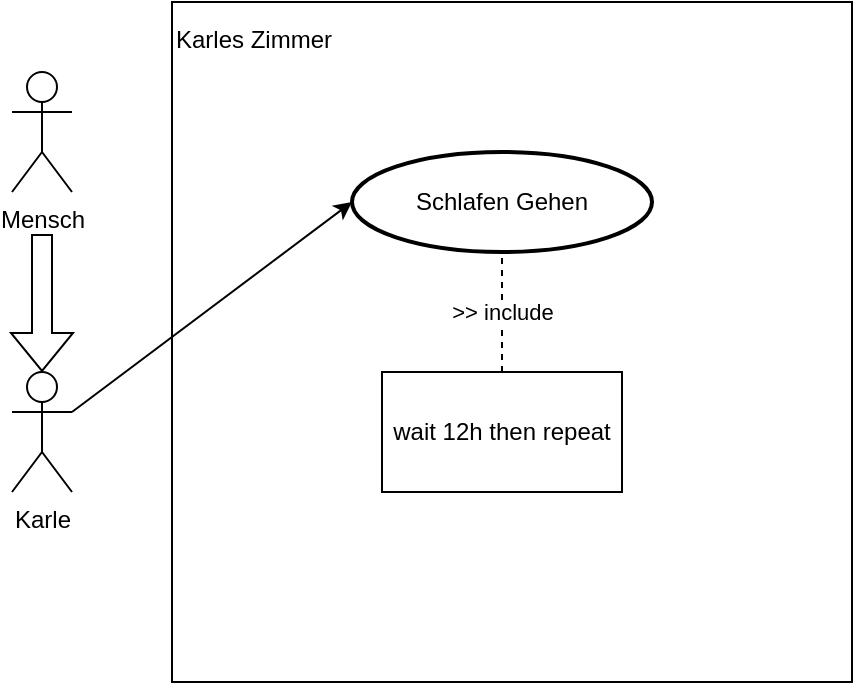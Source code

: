 <mxfile version="20.8.19" type="github">
  <diagram name="Seite-1" id="wxMwb4WnSrOtw7gjWyU3">
    <mxGraphModel dx="882" dy="596" grid="1" gridSize="10" guides="1" tooltips="1" connect="1" arrows="1" fold="1" page="1" pageScale="1" pageWidth="827" pageHeight="1169" math="0" shadow="0">
      <root>
        <mxCell id="0" />
        <mxCell id="1" parent="0" />
        <mxCell id="XjkSrU-1Rp8GbxPIB6XL-1" value="Mensch" style="shape=umlActor;verticalLabelPosition=bottom;verticalAlign=top;html=1;outlineConnect=0;" vertex="1" parent="1">
          <mxGeometry x="400" y="280" width="30" height="60" as="geometry" />
        </mxCell>
        <mxCell id="XjkSrU-1Rp8GbxPIB6XL-2" value="" style="shape=flexArrow;endArrow=classic;html=1;rounded=0;" edge="1" parent="1" target="XjkSrU-1Rp8GbxPIB6XL-4">
          <mxGeometry width="50" height="50" relative="1" as="geometry">
            <mxPoint x="415" y="361" as="sourcePoint" />
            <mxPoint x="415" y="421" as="targetPoint" />
          </mxGeometry>
        </mxCell>
        <mxCell id="XjkSrU-1Rp8GbxPIB6XL-4" value="Karle" style="shape=umlActor;verticalLabelPosition=bottom;verticalAlign=top;html=1;outlineConnect=0;" vertex="1" parent="1">
          <mxGeometry x="400" y="430" width="30" height="60" as="geometry" />
        </mxCell>
        <mxCell id="XjkSrU-1Rp8GbxPIB6XL-5" value="Karles Zimmer&lt;br&gt;&lt;br&gt;&lt;br&gt;&lt;br&gt;&lt;br&gt;&lt;br&gt;&lt;br&gt;&lt;br&gt;&lt;br&gt;&lt;br&gt;&lt;br&gt;&lt;br&gt;&lt;br&gt;&lt;br&gt;&lt;br&gt;&lt;br&gt;&lt;br&gt;&lt;br&gt;&lt;br&gt;&lt;br&gt;&lt;br&gt;&lt;br&gt;" style="whiteSpace=wrap;html=1;aspect=fixed;align=left;" vertex="1" parent="1">
          <mxGeometry x="480" y="245" width="340" height="340" as="geometry" />
        </mxCell>
        <mxCell id="XjkSrU-1Rp8GbxPIB6XL-8" value="Schlafen Gehen" style="strokeWidth=2;html=1;shape=mxgraph.flowchart.start_2;whiteSpace=wrap;" vertex="1" parent="1">
          <mxGeometry x="570" y="320" width="150" height="50" as="geometry" />
        </mxCell>
        <mxCell id="XjkSrU-1Rp8GbxPIB6XL-10" value="" style="endArrow=classic;html=1;rounded=0;strokeWidth=1;exitX=1;exitY=0.333;exitDx=0;exitDy=0;exitPerimeter=0;entryX=0;entryY=0.5;entryDx=0;entryDy=0;entryPerimeter=0;" edge="1" parent="1" source="XjkSrU-1Rp8GbxPIB6XL-4" target="XjkSrU-1Rp8GbxPIB6XL-8">
          <mxGeometry width="50" height="50" relative="1" as="geometry">
            <mxPoint x="460" y="440" as="sourcePoint" />
            <mxPoint x="510" y="390" as="targetPoint" />
          </mxGeometry>
        </mxCell>
        <mxCell id="XjkSrU-1Rp8GbxPIB6XL-11" value="&amp;gt;&amp;gt; include" style="endArrow=none;dashed=1;html=1;rounded=0;strokeWidth=1;entryX=0.5;entryY=1;entryDx=0;entryDy=0;entryPerimeter=0;startArrow=none;exitX=0.5;exitY=0;exitDx=0;exitDy=0;" edge="1" parent="1" source="XjkSrU-1Rp8GbxPIB6XL-14" target="XjkSrU-1Rp8GbxPIB6XL-8">
          <mxGeometry width="50" height="50" relative="1" as="geometry">
            <mxPoint x="639.286" y="430" as="sourcePoint" />
            <mxPoint x="510" y="390" as="targetPoint" />
          </mxGeometry>
        </mxCell>
        <mxCell id="XjkSrU-1Rp8GbxPIB6XL-14" value="wait 12h then repeat" style="rounded=0;whiteSpace=wrap;html=1;" vertex="1" parent="1">
          <mxGeometry x="585" y="430" width="120" height="60" as="geometry" />
        </mxCell>
      </root>
    </mxGraphModel>
  </diagram>
</mxfile>
